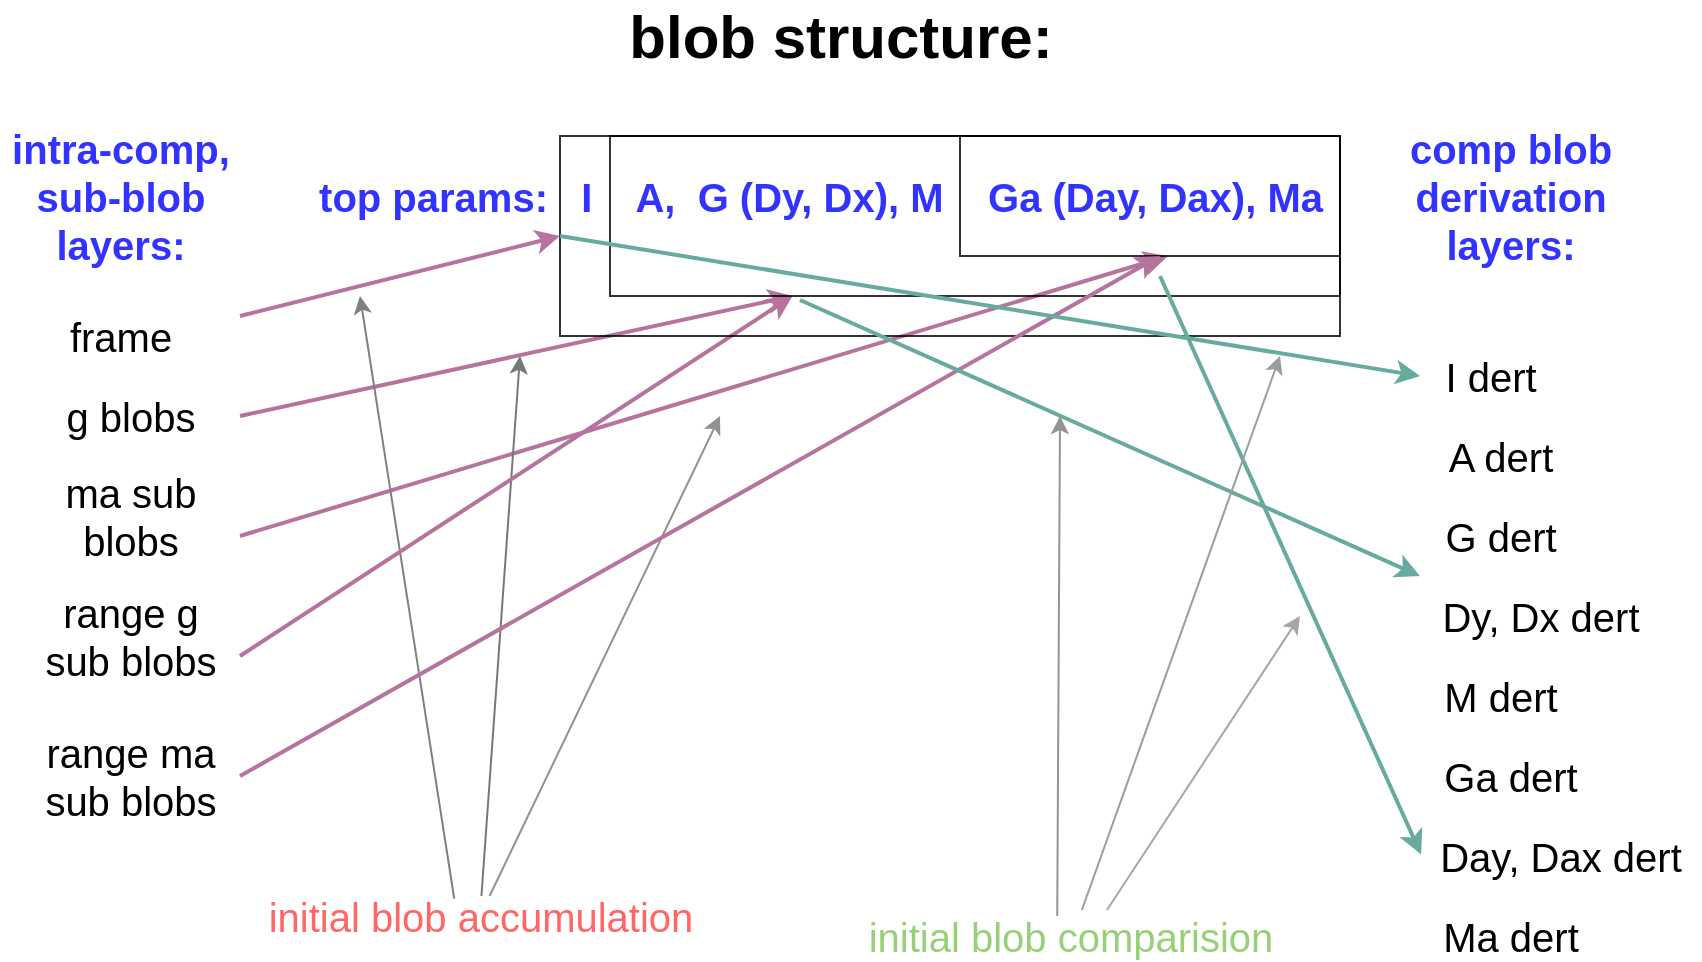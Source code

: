 <mxfile version="14.6.13" type="device"><diagram id="_fk4UwLOEaqn8OIUJB0Q" name="Page-1"><mxGraphModel dx="861" dy="475" grid="1" gridSize="10" guides="1" tooltips="1" connect="1" arrows="1" fold="1" page="1" pageScale="1" pageWidth="1100" pageHeight="1700" math="0" shadow="0"><root><mxCell id="0"/><mxCell id="1" parent="0"/><mxCell id="Kf-bJS8jzb1OXCsBh3PB-1" value="&lt;font style=&quot;font-size: 30px&quot;&gt;&lt;b&gt;blob structure:&lt;/b&gt;&lt;/font&gt;" style="text;html=1;align=center;verticalAlign=middle;resizable=0;points=[];autosize=1;strokeColor=none;" vertex="1" parent="1"><mxGeometry x="305" y="35" width="230" height="30" as="geometry"/></mxCell><mxCell id="Kf-bJS8jzb1OXCsBh3PB-2" value="&lt;font style=&quot;font-size: 20px&quot; color=&quot;#3333ff&quot;&gt;&lt;b&gt;top params:&amp;nbsp; &amp;nbsp;I&amp;nbsp; &amp;nbsp; A,&amp;nbsp; G (Dy, Dx), M&amp;nbsp; &amp;nbsp; Ga (Day, Dax), Ma&lt;/b&gt;&lt;/font&gt;" style="text;html=1;align=center;verticalAlign=middle;resizable=0;points=[];autosize=1;strokeColor=none;" vertex="1" parent="1"><mxGeometry x="150" y="120" width="520" height="20" as="geometry"/></mxCell><mxCell id="Kf-bJS8jzb1OXCsBh3PB-3" value="&lt;font style=&quot;font-size: 20px&quot; color=&quot;#3333ff&quot;&gt;&lt;b&gt;comp blob&lt;br&gt;derivation&lt;br&gt;layers:&lt;/b&gt;&lt;/font&gt;" style="text;html=1;align=center;verticalAlign=middle;resizable=0;points=[];autosize=1;strokeColor=none;" vertex="1" parent="1"><mxGeometry x="695" y="100" width="120" height="60" as="geometry"/></mxCell><mxCell id="Kf-bJS8jzb1OXCsBh3PB-4" value="&lt;font style=&quot;font-size: 20px&quot; color=&quot;#3333ff&quot;&gt;&lt;b&gt;intra-comp,&lt;br&gt;sub-blob&lt;br&gt;layers:&lt;/b&gt;&lt;/font&gt;" style="text;html=1;align=center;verticalAlign=middle;resizable=0;points=[];autosize=1;strokeColor=none;" vertex="1" parent="1"><mxGeometry y="100" width="120" height="60" as="geometry"/></mxCell><mxCell id="Kf-bJS8jzb1OXCsBh3PB-5" value="" style="endArrow=classic;html=1;strokeWidth=2;strokeColor=#B5739D;" edge="1" parent="1"><mxGeometry width="50" height="50" relative="1" as="geometry"><mxPoint x="120" y="190" as="sourcePoint"/><mxPoint x="280" y="150" as="targetPoint"/></mxGeometry></mxCell><mxCell id="Kf-bJS8jzb1OXCsBh3PB-13" value="&lt;font style=&quot;font-size: 20px&quot;&gt;frame&lt;/font&gt;" style="text;html=1;align=center;verticalAlign=middle;resizable=0;points=[];autosize=1;strokeColor=none;" vertex="1" parent="1"><mxGeometry x="25" y="190" width="70" height="20" as="geometry"/></mxCell><mxCell id="Kf-bJS8jzb1OXCsBh3PB-17" value="&lt;font style=&quot;font-size: 20px&quot;&gt;g blobs&lt;/font&gt;" style="text;html=1;align=center;verticalAlign=middle;resizable=0;points=[];autosize=1;strokeColor=none;" vertex="1" parent="1"><mxGeometry x="25" y="230" width="80" height="20" as="geometry"/></mxCell><mxCell id="Kf-bJS8jzb1OXCsBh3PB-18" value="" style="endArrow=classic;html=1;entryX=0.25;entryY=1;entryDx=0;entryDy=0;strokeWidth=2;strokeColor=#B5739D;" edge="1" parent="1" target="Kf-bJS8jzb1OXCsBh3PB-35"><mxGeometry width="50" height="50" relative="1" as="geometry"><mxPoint x="120" y="240" as="sourcePoint"/><mxPoint x="404" y="170" as="targetPoint"/></mxGeometry></mxCell><mxCell id="Kf-bJS8jzb1OXCsBh3PB-21" value="&lt;font style=&quot;font-size: 20px&quot;&gt;ma sub&lt;br&gt;blobs&lt;/font&gt;" style="text;html=1;align=center;verticalAlign=middle;resizable=0;points=[];autosize=1;strokeColor=none;" vertex="1" parent="1"><mxGeometry x="25" y="270" width="80" height="40" as="geometry"/></mxCell><mxCell id="Kf-bJS8jzb1OXCsBh3PB-23" value="" style="endArrow=classic;html=1;strokeColor=#B5739D;strokeWidth=2;" edge="1" parent="1"><mxGeometry width="50" height="50" relative="1" as="geometry"><mxPoint x="120" y="300" as="sourcePoint"/><mxPoint x="584" y="160" as="targetPoint"/></mxGeometry></mxCell><mxCell id="Kf-bJS8jzb1OXCsBh3PB-24" value="&lt;font style=&quot;font-size: 20px&quot; color=&quot;#ff6666&quot;&gt;initial blob accumulation&lt;/font&gt;" style="text;html=1;align=center;verticalAlign=middle;resizable=0;points=[];autosize=1;strokeColor=none;" vertex="1" parent="1"><mxGeometry x="125" y="480" width="230" height="20" as="geometry"/></mxCell><mxCell id="Kf-bJS8jzb1OXCsBh3PB-25" value="" style="endArrow=classic;html=1;exitX=0.444;exitY=0.064;exitDx=0;exitDy=0;exitPerimeter=0;strokeColor=#808080;" edge="1" parent="1" source="Kf-bJS8jzb1OXCsBh3PB-24"><mxGeometry width="50" height="50" relative="1" as="geometry"><mxPoint x="195" y="310" as="sourcePoint"/><mxPoint x="180" y="180" as="targetPoint"/></mxGeometry></mxCell><mxCell id="Kf-bJS8jzb1OXCsBh3PB-26" value="" style="endArrow=classic;html=1;strokeColor=#787878;" edge="1" parent="1" source="Kf-bJS8jzb1OXCsBh3PB-24"><mxGeometry width="50" height="50" relative="1" as="geometry"><mxPoint x="200" y="310" as="sourcePoint"/><mxPoint x="260" y="210" as="targetPoint"/></mxGeometry></mxCell><mxCell id="Kf-bJS8jzb1OXCsBh3PB-27" value="" style="endArrow=classic;html=1;strokeColor=#919191;" edge="1" parent="1" source="Kf-bJS8jzb1OXCsBh3PB-24"><mxGeometry width="50" height="50" relative="1" as="geometry"><mxPoint x="240" y="300" as="sourcePoint"/><mxPoint x="360" y="240" as="targetPoint"/></mxGeometry></mxCell><mxCell id="Kf-bJS8jzb1OXCsBh3PB-29" value="&lt;font style=&quot;font-size: 20px&quot;&gt;range g&lt;br&gt;sub blobs&lt;/font&gt;" style="text;html=1;align=center;verticalAlign=middle;resizable=0;points=[];autosize=1;strokeColor=none;" vertex="1" parent="1"><mxGeometry x="15" y="330" width="100" height="40" as="geometry"/></mxCell><mxCell id="Kf-bJS8jzb1OXCsBh3PB-30" value="" style="endArrow=classic;html=1;entryX=0.25;entryY=1;entryDx=0;entryDy=0;strokeColor=#B5739D;strokeWidth=2;" edge="1" parent="1" target="Kf-bJS8jzb1OXCsBh3PB-35"><mxGeometry width="50" height="50" relative="1" as="geometry"><mxPoint x="120" y="360" as="sourcePoint"/><mxPoint x="401" y="171" as="targetPoint"/></mxGeometry></mxCell><mxCell id="Kf-bJS8jzb1OXCsBh3PB-31" value="" style="rounded=0;whiteSpace=wrap;html=1;opacity=80;fillColor=none;" vertex="1" parent="1"><mxGeometry x="480" y="100" width="190" height="60" as="geometry"/></mxCell><mxCell id="Kf-bJS8jzb1OXCsBh3PB-34" value="" style="rounded=0;whiteSpace=wrap;html=1;opacity=80;fillColor=none;" vertex="1" parent="1"><mxGeometry x="280" y="100" width="390" height="100" as="geometry"/></mxCell><mxCell id="Kf-bJS8jzb1OXCsBh3PB-35" value="&amp;nbsp; &amp;nbsp; &amp;nbsp; &amp;nbsp; &amp;nbsp; &amp;nbsp; &amp;nbsp; &amp;nbsp; &amp;nbsp; &amp;nbsp; &amp;nbsp; &amp;nbsp; &amp;nbsp; &amp;nbsp; &amp;nbsp; &amp;nbsp; &amp;nbsp; &amp;nbsp; &amp;nbsp; &amp;nbsp; &amp;nbsp; &amp;nbsp; &amp;nbsp; &amp;nbsp; &amp;nbsp; &amp;nbsp; &amp;nbsp; &amp;nbsp; &amp;nbsp; &amp;nbsp; &amp;nbsp; &amp;nbsp; &amp;nbsp; &amp;nbsp; &amp;nbsp; &amp;nbsp; &amp;nbsp; &amp;nbsp; &amp;nbsp; &amp;nbsp; &amp;nbsp; &amp;nbsp; &amp;nbsp; &amp;nbsp; &amp;nbsp; &amp;nbsp; &amp;nbsp; &amp;nbsp; &amp;nbsp; &amp;nbsp; &amp;nbsp; &amp;nbsp; &amp;nbsp; &amp;nbsp; &amp;nbsp;&amp;nbsp;" style="rounded=0;whiteSpace=wrap;html=1;opacity=80;fillColor=none;" vertex="1" parent="1"><mxGeometry x="305" y="100" width="365" height="80" as="geometry"/></mxCell><mxCell id="Kf-bJS8jzb1OXCsBh3PB-37" value="&lt;font style=&quot;font-size: 20px&quot;&gt;range ma &lt;br&gt;sub blobs&lt;/font&gt;" style="text;html=1;align=center;verticalAlign=middle;resizable=0;points=[];autosize=1;strokeColor=none;" vertex="1" parent="1"><mxGeometry x="15" y="400" width="100" height="40" as="geometry"/></mxCell><mxCell id="Kf-bJS8jzb1OXCsBh3PB-38" value="" style="endArrow=classic;html=1;strokeColor=#B5739D;strokeWidth=2;" edge="1" parent="1"><mxGeometry width="50" height="50" relative="1" as="geometry"><mxPoint x="120" y="420" as="sourcePoint"/><mxPoint x="580" y="160" as="targetPoint"/></mxGeometry></mxCell><mxCell id="Kf-bJS8jzb1OXCsBh3PB-39" value="&lt;font style=&quot;font-size: 20px&quot;&gt;I dert&lt;/font&gt;" style="text;html=1;align=center;verticalAlign=middle;resizable=0;points=[];autosize=1;strokeColor=none;" vertex="1" parent="1"><mxGeometry x="715" y="210" width="60" height="20" as="geometry"/></mxCell><mxCell id="Kf-bJS8jzb1OXCsBh3PB-40" value="&lt;font style=&quot;font-size: 20px&quot;&gt;A dert&lt;/font&gt;" style="text;html=1;align=center;verticalAlign=middle;resizable=0;points=[];autosize=1;strokeColor=none;" vertex="1" parent="1"><mxGeometry x="715" y="250" width="70" height="20" as="geometry"/></mxCell><mxCell id="Kf-bJS8jzb1OXCsBh3PB-41" value="&lt;font style=&quot;font-size: 20px&quot;&gt;G dert&lt;/font&gt;" style="text;html=1;align=center;verticalAlign=middle;resizable=0;points=[];autosize=1;strokeColor=none;" vertex="1" parent="1"><mxGeometry x="715" y="290" width="70" height="20" as="geometry"/></mxCell><mxCell id="Kf-bJS8jzb1OXCsBh3PB-42" value="&lt;font style=&quot;font-size: 20px&quot;&gt;Dy, Dx dert&lt;/font&gt;" style="text;html=1;align=center;verticalAlign=middle;resizable=0;points=[];autosize=1;strokeColor=none;" vertex="1" parent="1"><mxGeometry x="715" y="330" width="110" height="20" as="geometry"/></mxCell><mxCell id="Kf-bJS8jzb1OXCsBh3PB-43" value="&lt;font style=&quot;font-size: 20px&quot;&gt;M dert&lt;/font&gt;" style="text;html=1;align=center;verticalAlign=middle;resizable=0;points=[];autosize=1;strokeColor=none;" vertex="1" parent="1"><mxGeometry x="715" y="370" width="70" height="20" as="geometry"/></mxCell><mxCell id="Kf-bJS8jzb1OXCsBh3PB-44" value="&lt;font style=&quot;font-size: 20px&quot;&gt;Ga dert&lt;/font&gt;" style="text;html=1;align=center;verticalAlign=middle;resizable=0;points=[];autosize=1;strokeColor=none;" vertex="1" parent="1"><mxGeometry x="715" y="410" width="80" height="20" as="geometry"/></mxCell><mxCell id="Kf-bJS8jzb1OXCsBh3PB-45" value="&lt;font style=&quot;font-size: 20px&quot;&gt;Day, Dax dert&lt;/font&gt;" style="text;html=1;align=center;verticalAlign=middle;resizable=0;points=[];autosize=1;strokeColor=none;" vertex="1" parent="1"><mxGeometry x="710" y="450" width="140" height="20" as="geometry"/></mxCell><mxCell id="Kf-bJS8jzb1OXCsBh3PB-46" value="&lt;font style=&quot;font-size: 20px&quot; color=&quot;#97d077&quot;&gt;initial blob comparision&lt;/font&gt;" style="text;html=1;align=center;verticalAlign=middle;resizable=0;points=[];autosize=1;strokeColor=none;" vertex="1" parent="1"><mxGeometry x="425" y="490" width="220" height="20" as="geometry"/></mxCell><mxCell id="Kf-bJS8jzb1OXCsBh3PB-47" value="" style="endArrow=classic;html=1;exitX=0;exitY=0.5;exitDx=0;exitDy=0;entryX=-0.083;entryY=0.5;entryDx=0;entryDy=0;entryPerimeter=0;strokeColor=#67AB9F;strokeWidth=2;" edge="1" parent="1" source="Kf-bJS8jzb1OXCsBh3PB-34" target="Kf-bJS8jzb1OXCsBh3PB-39"><mxGeometry width="50" height="50" relative="1" as="geometry"><mxPoint x="470" y="330" as="sourcePoint"/><mxPoint x="630" y="290" as="targetPoint"/></mxGeometry></mxCell><mxCell id="Kf-bJS8jzb1OXCsBh3PB-48" value="" style="endArrow=classic;html=1;entryX=0.004;entryY=0.464;entryDx=0;entryDy=0;entryPerimeter=0;strokeColor=#67AB9F;strokeWidth=2;" edge="1" parent="1" target="Kf-bJS8jzb1OXCsBh3PB-45"><mxGeometry width="50" height="50" relative="1" as="geometry"><mxPoint x="580" y="170" as="sourcePoint"/><mxPoint x="650" y="350" as="targetPoint"/></mxGeometry></mxCell><mxCell id="Kf-bJS8jzb1OXCsBh3PB-49" value="" style="endArrow=classic;html=1;strokeColor=#67AB9F;strokeWidth=2;" edge="1" parent="1"><mxGeometry width="50" height="50" relative="1" as="geometry"><mxPoint x="400" y="182" as="sourcePoint"/><mxPoint x="710" y="320" as="targetPoint"/></mxGeometry></mxCell><mxCell id="Kf-bJS8jzb1OXCsBh3PB-50" value="" style="endArrow=classic;html=1;exitX=0.471;exitY=0;exitDx=0;exitDy=0;exitPerimeter=0;strokeColor=#949494;" edge="1" parent="1" source="Kf-bJS8jzb1OXCsBh3PB-46"><mxGeometry width="50" height="50" relative="1" as="geometry"><mxPoint x="495" y="470" as="sourcePoint"/><mxPoint x="530" y="240" as="targetPoint"/></mxGeometry></mxCell><mxCell id="Kf-bJS8jzb1OXCsBh3PB-51" value="&lt;font style=&quot;font-size: 20px&quot;&gt;Ma dert&lt;/font&gt;" style="text;html=1;align=center;verticalAlign=middle;resizable=0;points=[];autosize=1;strokeColor=none;" vertex="1" parent="1"><mxGeometry x="715" y="490" width="80" height="20" as="geometry"/></mxCell><mxCell id="Kf-bJS8jzb1OXCsBh3PB-52" value="" style="endArrow=classic;html=1;exitX=0.584;exitY=-0.15;exitDx=0;exitDy=0;exitPerimeter=0;strokeColor=#A6A6A6;" edge="1" parent="1" source="Kf-bJS8jzb1OXCsBh3PB-46"><mxGeometry width="50" height="50" relative="1" as="geometry"><mxPoint x="580" y="410" as="sourcePoint"/><mxPoint x="650" y="340" as="targetPoint"/></mxGeometry></mxCell><mxCell id="Kf-bJS8jzb1OXCsBh3PB-53" value="" style="endArrow=classic;html=1;exitX=0.527;exitY=-0.15;exitDx=0;exitDy=0;exitPerimeter=0;strokeColor=#9C9C9C;" edge="1" parent="1" source="Kf-bJS8jzb1OXCsBh3PB-46"><mxGeometry width="50" height="50" relative="1" as="geometry"><mxPoint x="600" y="410" as="sourcePoint"/><mxPoint x="640" y="210" as="targetPoint"/></mxGeometry></mxCell></root></mxGraphModel></diagram></mxfile>